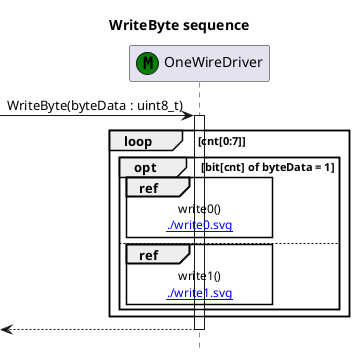 @startuml

hide footbox

title WriteByte sequence

participant "OneWireDriver" as ModuleOneWireDriver<<M,Green>>[[../Class/OneWireDriver.svg]]



-> ModuleOneWireDriver : WriteByte(byteData : uint8_t)
  activate ModuleOneWireDriver

loop cnt[0:7]
  opt bit[cnt] of byteData = 1
    ref over ModuleOneWireDriver
      write0()
      [[./write0.svg]]
    end ref
  else
    ref over ModuleOneWireDriver
      write1()
      [[./write1.svg]]
    end ref
  end
end
<-- ModuleOneWireDriver
  deactivate ModuleOneWireDriver

@enduml
